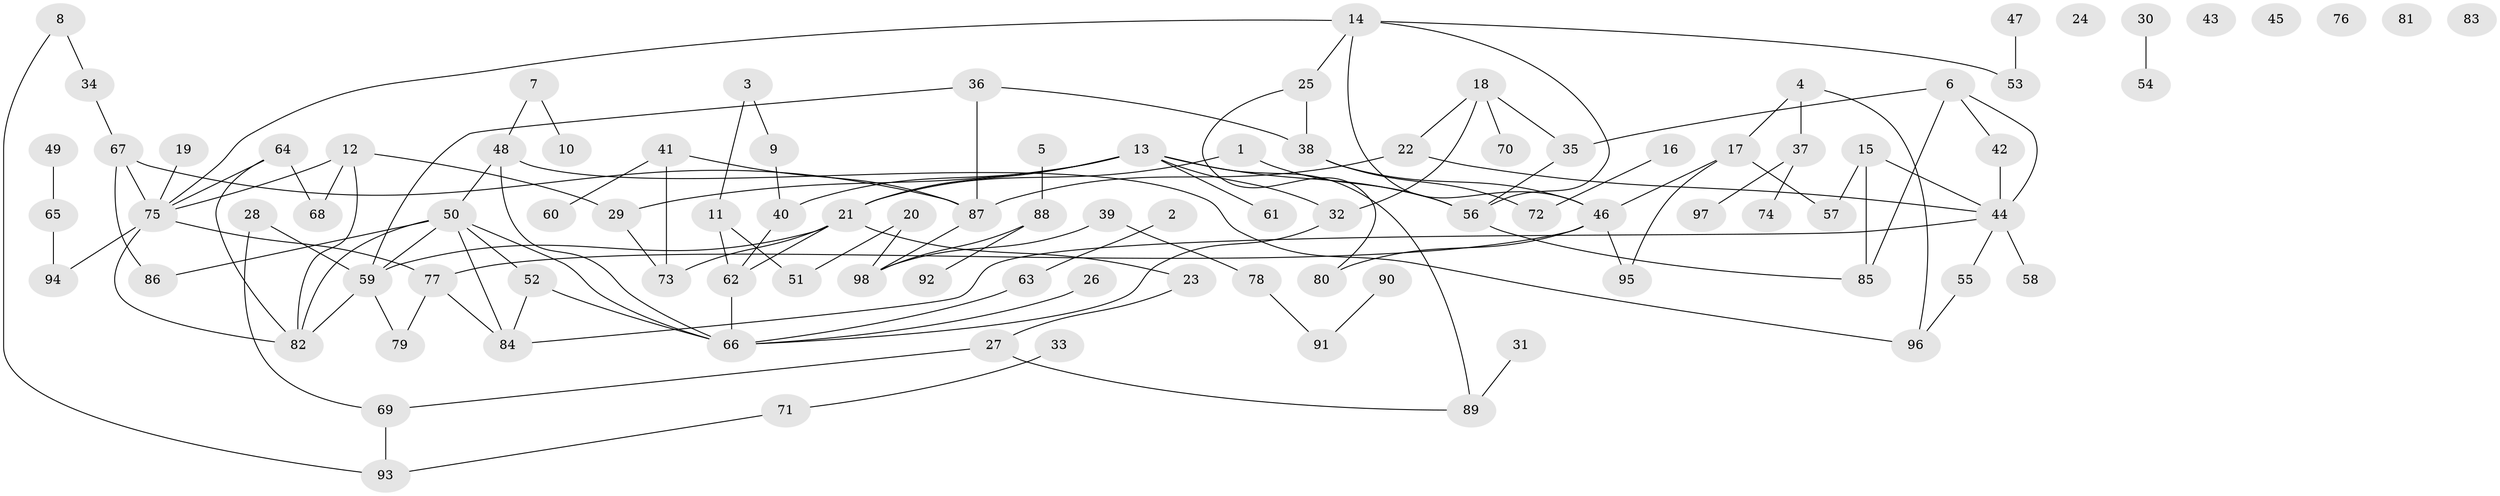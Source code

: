 // Generated by graph-tools (version 1.1) at 2025/33/03/09/25 02:33:34]
// undirected, 98 vertices, 129 edges
graph export_dot {
graph [start="1"]
  node [color=gray90,style=filled];
  1;
  2;
  3;
  4;
  5;
  6;
  7;
  8;
  9;
  10;
  11;
  12;
  13;
  14;
  15;
  16;
  17;
  18;
  19;
  20;
  21;
  22;
  23;
  24;
  25;
  26;
  27;
  28;
  29;
  30;
  31;
  32;
  33;
  34;
  35;
  36;
  37;
  38;
  39;
  40;
  41;
  42;
  43;
  44;
  45;
  46;
  47;
  48;
  49;
  50;
  51;
  52;
  53;
  54;
  55;
  56;
  57;
  58;
  59;
  60;
  61;
  62;
  63;
  64;
  65;
  66;
  67;
  68;
  69;
  70;
  71;
  72;
  73;
  74;
  75;
  76;
  77;
  78;
  79;
  80;
  81;
  82;
  83;
  84;
  85;
  86;
  87;
  88;
  89;
  90;
  91;
  92;
  93;
  94;
  95;
  96;
  97;
  98;
  1 -- 21;
  1 -- 56;
  2 -- 63;
  3 -- 9;
  3 -- 11;
  4 -- 17;
  4 -- 37;
  4 -- 96;
  5 -- 88;
  6 -- 35;
  6 -- 42;
  6 -- 44;
  6 -- 85;
  7 -- 10;
  7 -- 48;
  8 -- 34;
  8 -- 93;
  9 -- 40;
  11 -- 51;
  11 -- 62;
  12 -- 29;
  12 -- 68;
  12 -- 75;
  12 -- 82;
  13 -- 21;
  13 -- 29;
  13 -- 32;
  13 -- 40;
  13 -- 56;
  13 -- 61;
  13 -- 89;
  14 -- 25;
  14 -- 46;
  14 -- 53;
  14 -- 56;
  14 -- 75;
  15 -- 44;
  15 -- 57;
  15 -- 85;
  16 -- 72;
  17 -- 46;
  17 -- 57;
  17 -- 95;
  18 -- 22;
  18 -- 32;
  18 -- 35;
  18 -- 70;
  19 -- 75;
  20 -- 51;
  20 -- 98;
  21 -- 23;
  21 -- 59;
  21 -- 62;
  21 -- 73;
  22 -- 44;
  22 -- 87;
  23 -- 27;
  25 -- 38;
  25 -- 80;
  26 -- 66;
  27 -- 69;
  27 -- 89;
  28 -- 59;
  28 -- 69;
  29 -- 73;
  30 -- 54;
  31 -- 89;
  32 -- 66;
  33 -- 71;
  34 -- 67;
  35 -- 56;
  36 -- 38;
  36 -- 59;
  36 -- 87;
  37 -- 74;
  37 -- 97;
  38 -- 46;
  38 -- 72;
  39 -- 78;
  39 -- 98;
  40 -- 62;
  41 -- 60;
  41 -- 73;
  41 -- 87;
  42 -- 44;
  44 -- 55;
  44 -- 58;
  44 -- 84;
  46 -- 77;
  46 -- 80;
  46 -- 95;
  47 -- 53;
  48 -- 50;
  48 -- 66;
  48 -- 96;
  49 -- 65;
  50 -- 52;
  50 -- 59;
  50 -- 66;
  50 -- 82;
  50 -- 84;
  50 -- 86;
  52 -- 66;
  52 -- 84;
  55 -- 96;
  56 -- 85;
  59 -- 79;
  59 -- 82;
  62 -- 66;
  63 -- 66;
  64 -- 68;
  64 -- 75;
  64 -- 82;
  65 -- 94;
  67 -- 75;
  67 -- 86;
  67 -- 87;
  69 -- 93;
  71 -- 93;
  75 -- 77;
  75 -- 82;
  75 -- 94;
  77 -- 79;
  77 -- 84;
  78 -- 91;
  87 -- 98;
  88 -- 92;
  88 -- 98;
  90 -- 91;
}
